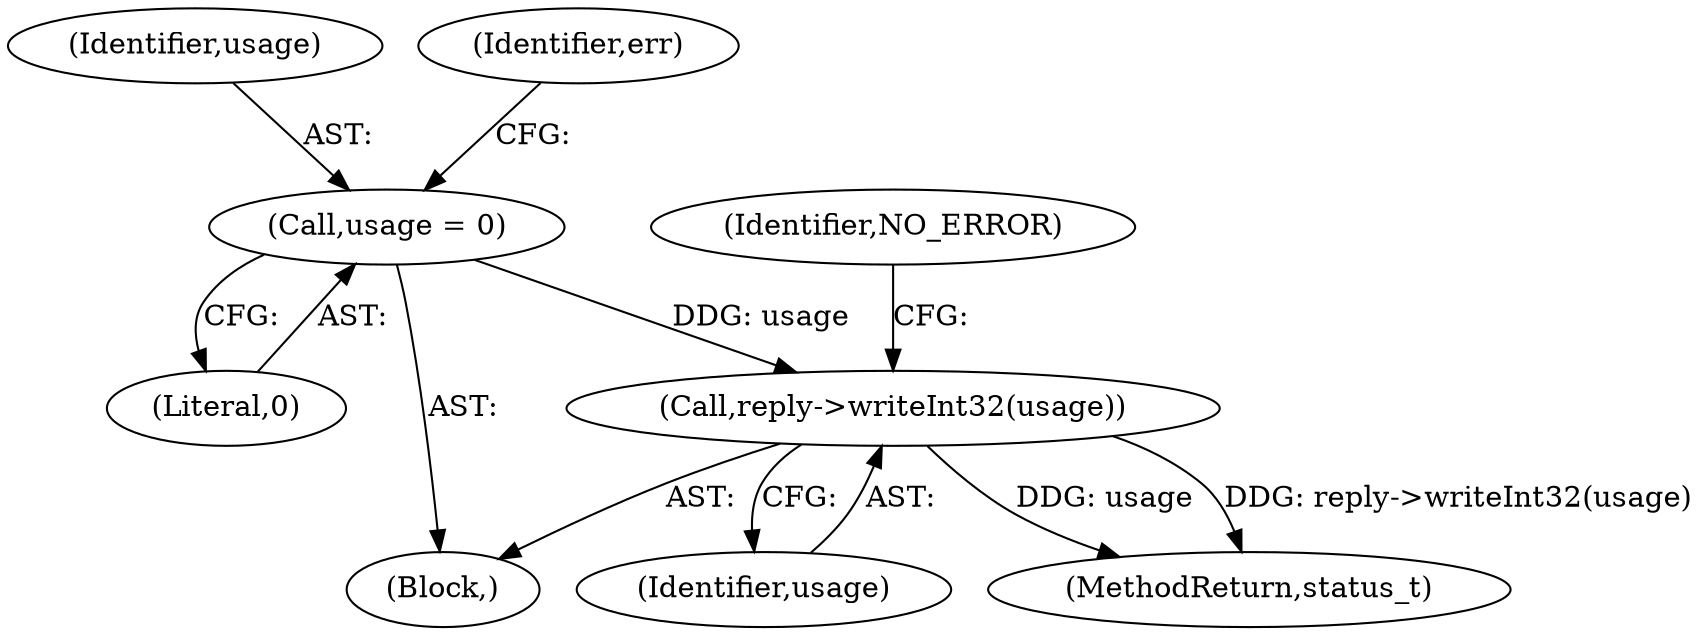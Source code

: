 digraph "0_Android_1171e7c047bf79e7c93342bb6a812c9edd86aa84@API" {
"1000480" [label="(Call,reply->writeInt32(usage))"];
"1000467" [label="(Call,usage = 0)"];
"1000468" [label="(Identifier,usage)"];
"1001056" [label="(MethodReturn,status_t)"];
"1000481" [label="(Identifier,usage)"];
"1000469" [label="(Literal,0)"];
"1000480" [label="(Call,reply->writeInt32(usage))"];
"1000451" [label="(Block,)"];
"1000472" [label="(Identifier,err)"];
"1000483" [label="(Identifier,NO_ERROR)"];
"1000467" [label="(Call,usage = 0)"];
"1000480" -> "1000451"  [label="AST: "];
"1000480" -> "1000481"  [label="CFG: "];
"1000481" -> "1000480"  [label="AST: "];
"1000483" -> "1000480"  [label="CFG: "];
"1000480" -> "1001056"  [label="DDG: reply->writeInt32(usage)"];
"1000480" -> "1001056"  [label="DDG: usage"];
"1000467" -> "1000480"  [label="DDG: usage"];
"1000467" -> "1000451"  [label="AST: "];
"1000467" -> "1000469"  [label="CFG: "];
"1000468" -> "1000467"  [label="AST: "];
"1000469" -> "1000467"  [label="AST: "];
"1000472" -> "1000467"  [label="CFG: "];
}
